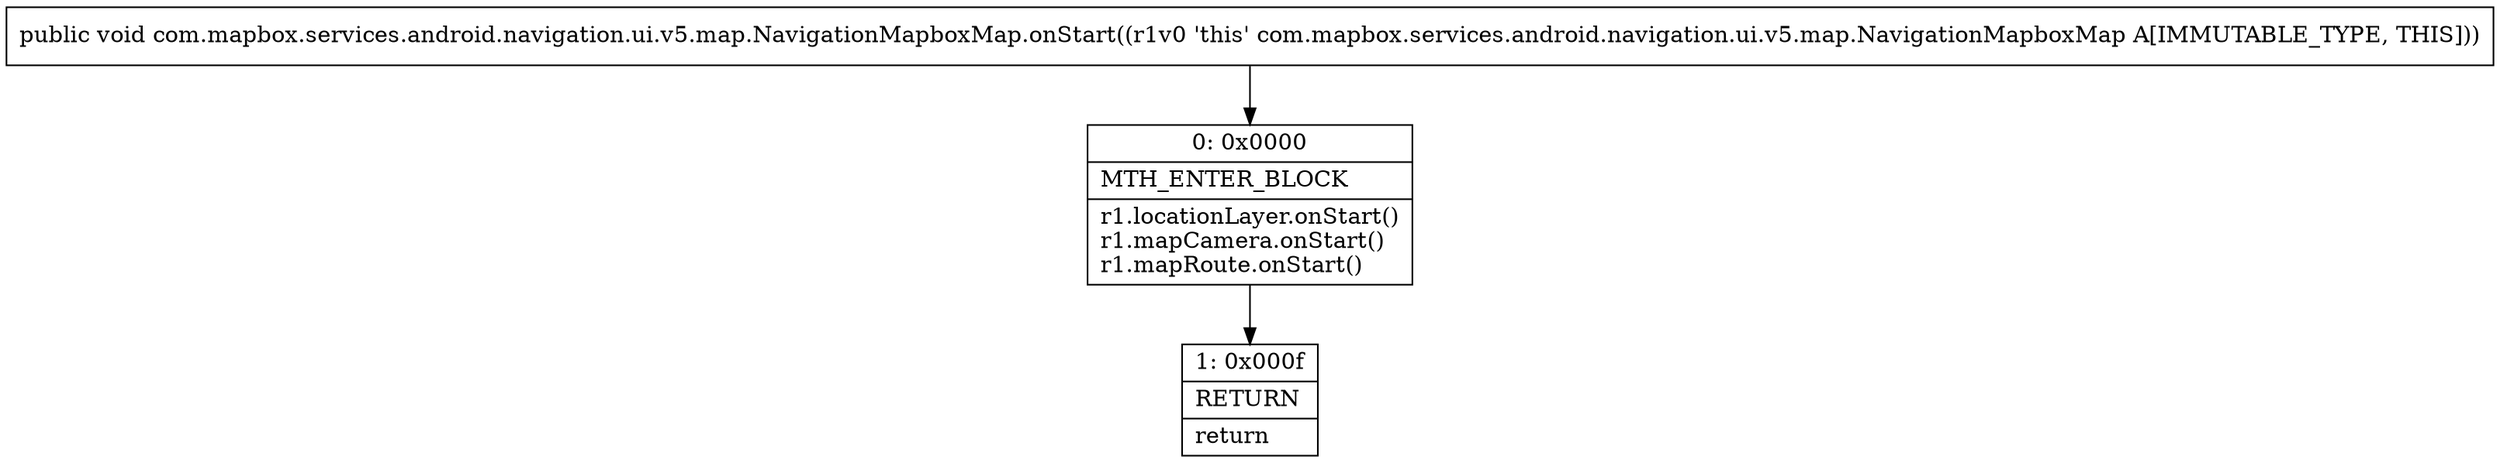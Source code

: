digraph "CFG forcom.mapbox.services.android.navigation.ui.v5.map.NavigationMapboxMap.onStart()V" {
Node_0 [shape=record,label="{0\:\ 0x0000|MTH_ENTER_BLOCK\l|r1.locationLayer.onStart()\lr1.mapCamera.onStart()\lr1.mapRoute.onStart()\l}"];
Node_1 [shape=record,label="{1\:\ 0x000f|RETURN\l|return\l}"];
MethodNode[shape=record,label="{public void com.mapbox.services.android.navigation.ui.v5.map.NavigationMapboxMap.onStart((r1v0 'this' com.mapbox.services.android.navigation.ui.v5.map.NavigationMapboxMap A[IMMUTABLE_TYPE, THIS])) }"];
MethodNode -> Node_0;
Node_0 -> Node_1;
}

